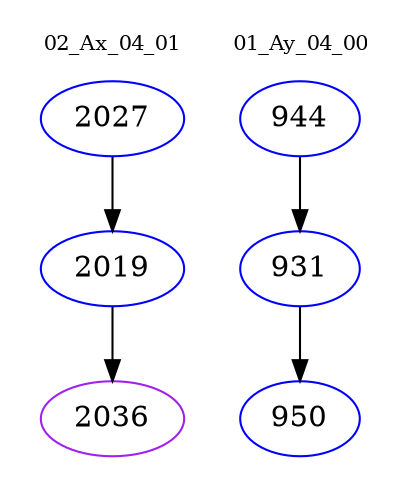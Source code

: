 digraph{
subgraph cluster_0 {
color = white
label = "02_Ax_04_01";
fontsize=10;
T0_2027 [label="2027", color="blue"]
T0_2027 -> T0_2019 [color="black"]
T0_2019 [label="2019", color="blue"]
T0_2019 -> T0_2036 [color="black"]
T0_2036 [label="2036", color="purple"]
}
subgraph cluster_1 {
color = white
label = "01_Ay_04_00";
fontsize=10;
T1_944 [label="944", color="blue"]
T1_944 -> T1_931 [color="black"]
T1_931 [label="931", color="blue"]
T1_931 -> T1_950 [color="black"]
T1_950 [label="950", color="blue"]
}
}
